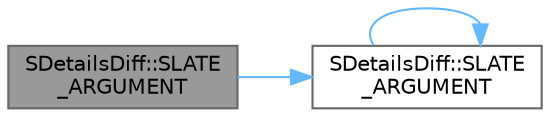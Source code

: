 digraph "SDetailsDiff::SLATE_ARGUMENT"
{
 // INTERACTIVE_SVG=YES
 // LATEX_PDF_SIZE
  bgcolor="transparent";
  edge [fontname=Helvetica,fontsize=10,labelfontname=Helvetica,labelfontsize=10];
  node [fontname=Helvetica,fontsize=10,shape=box,height=0.2,width=0.4];
  rankdir="LR";
  Node1 [id="Node000001",label="SDetailsDiff::SLATE\l_ARGUMENT",height=0.2,width=0.4,color="gray40", fillcolor="grey60", style="filled", fontcolor="black",tooltip=" "];
  Node1 -> Node2 [id="edge1_Node000001_Node000002",color="steelblue1",style="solid",tooltip=" "];
  Node2 [id="Node000002",label="SDetailsDiff::SLATE\l_ARGUMENT",height=0.2,width=0.4,color="grey40", fillcolor="white", style="filled",URL="$d5/d3d/classSDetailsDiff.html#aa1235acf9c95d72e9b8691ec1a9242a6",tooltip=" "];
  Node2 -> Node2 [id="edge2_Node000002_Node000002",color="steelblue1",style="solid",tooltip=" "];
}
